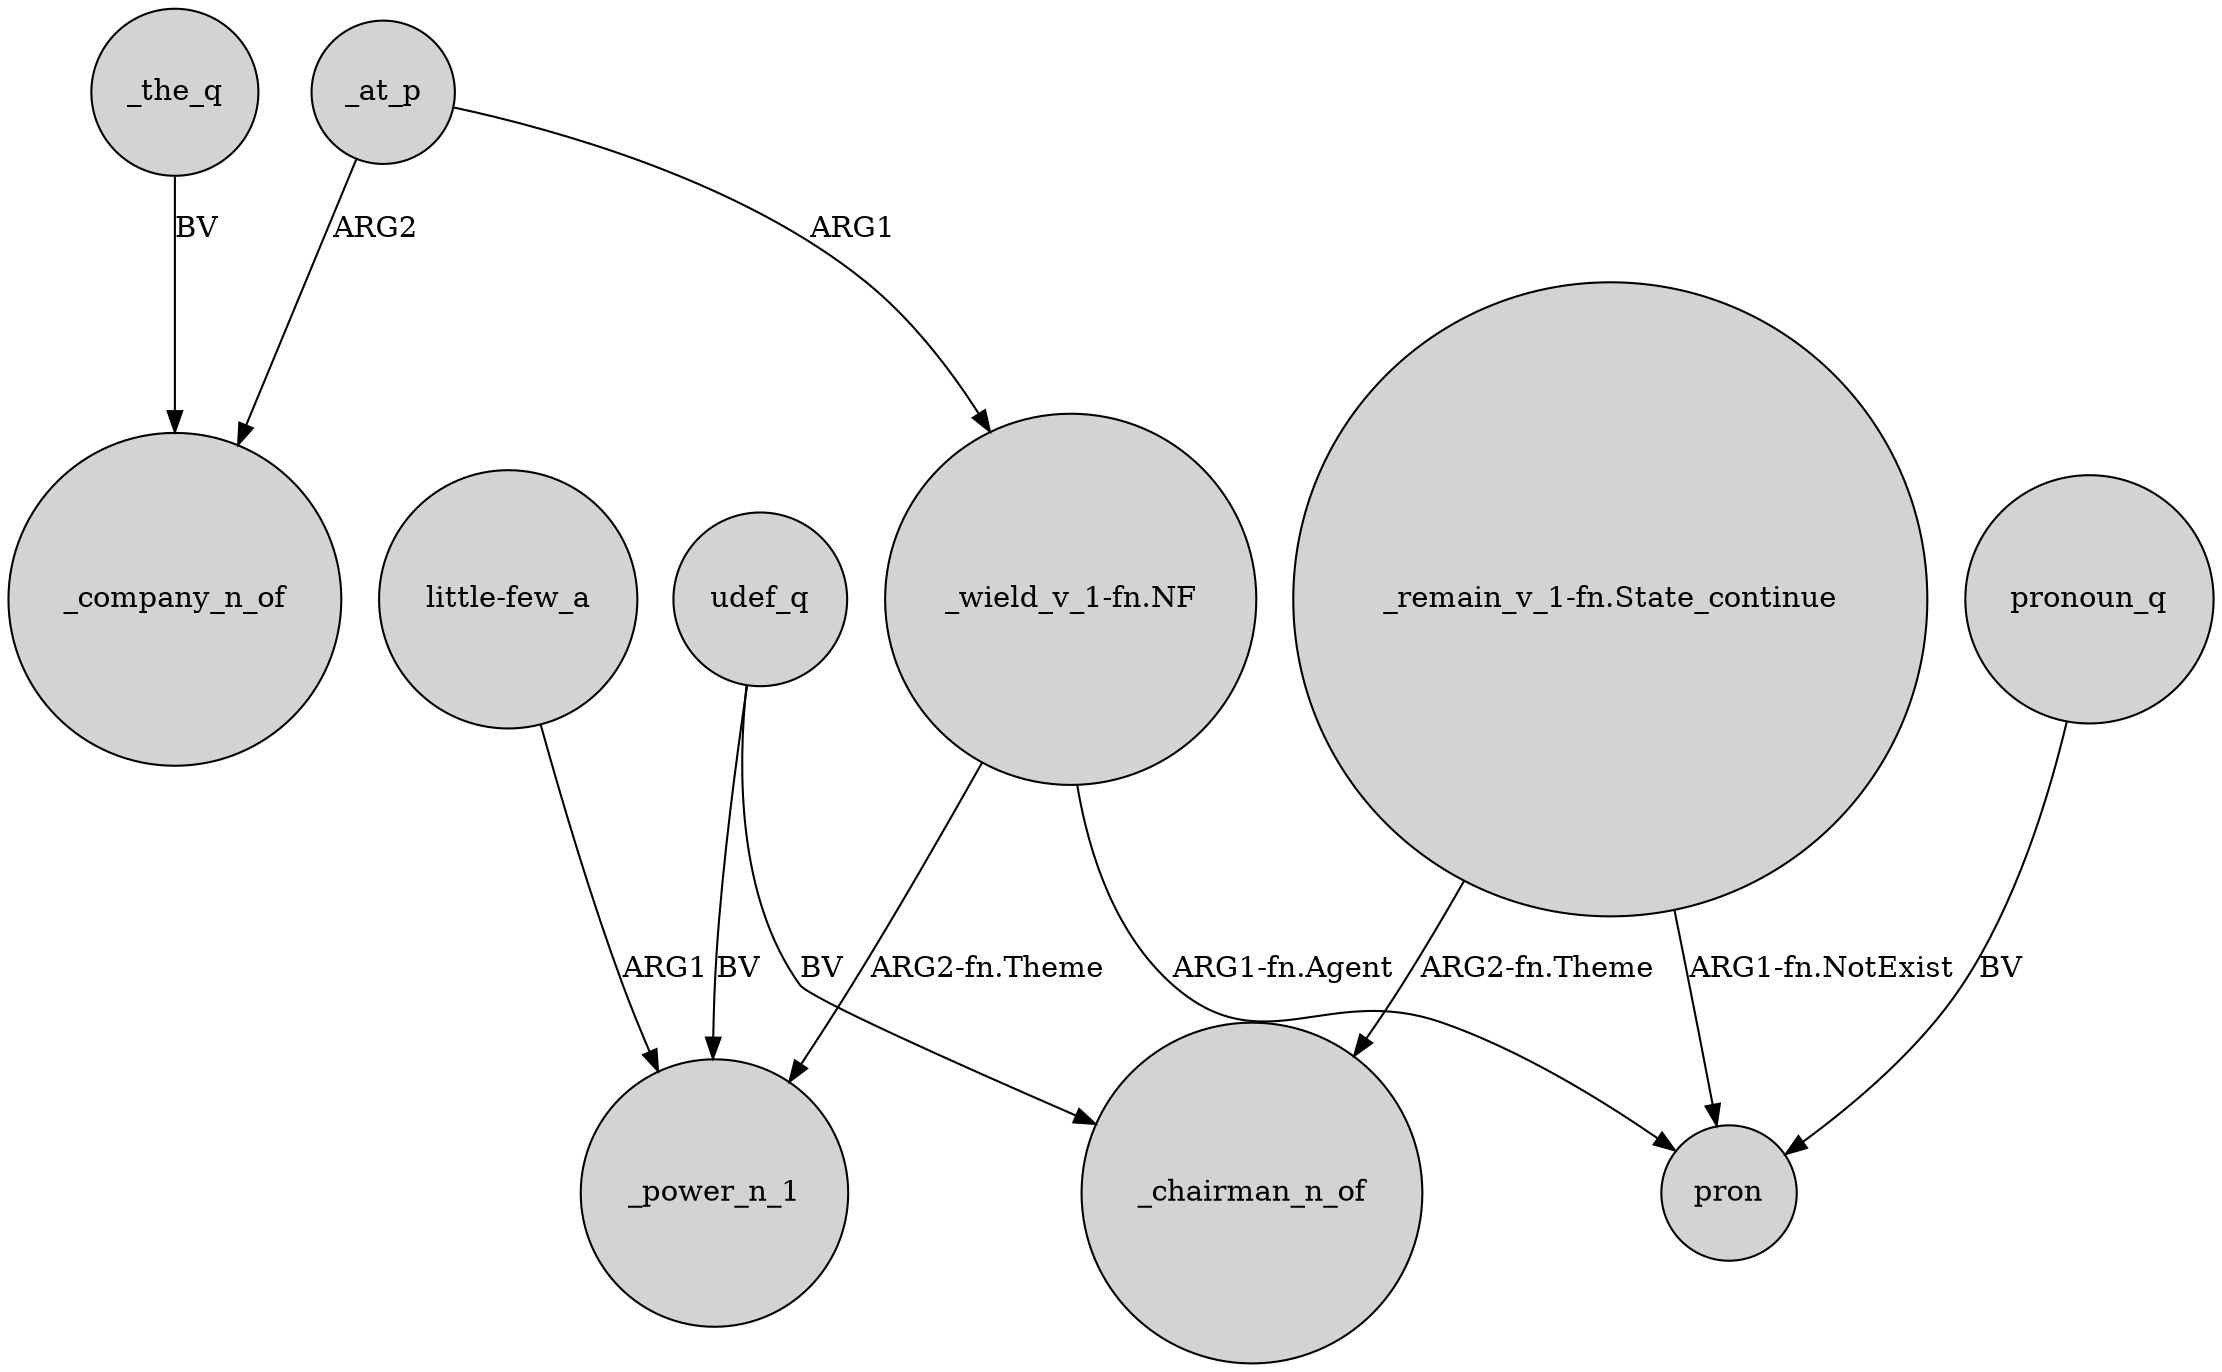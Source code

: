 digraph {
	node [shape=circle style=filled]
	_at_p -> _company_n_of [label=ARG2]
	_at_p -> "_wield_v_1-fn.NF" [label=ARG1]
	udef_q -> _power_n_1 [label=BV]
	udef_q -> _chairman_n_of [label=BV]
	"_remain_v_1-fn.State_continue" -> pron [label="ARG1-fn.NotExist"]
	"_wield_v_1-fn.NF" -> _power_n_1 [label="ARG2-fn.Theme"]
	_the_q -> _company_n_of [label=BV]
	"_remain_v_1-fn.State_continue" -> _chairman_n_of [label="ARG2-fn.Theme"]
	"_wield_v_1-fn.NF" -> pron [label="ARG1-fn.Agent"]
	"little-few_a" -> _power_n_1 [label=ARG1]
	pronoun_q -> pron [label=BV]
}
